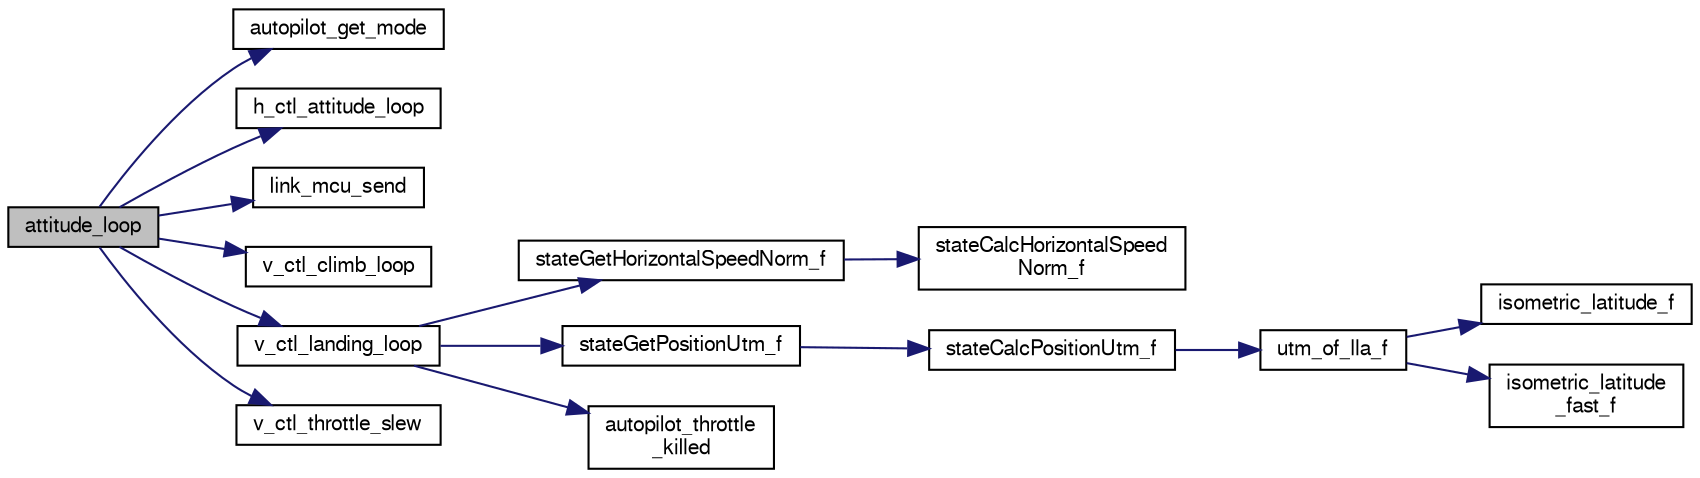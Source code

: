 digraph "attitude_loop"
{
  edge [fontname="FreeSans",fontsize="10",labelfontname="FreeSans",labelfontsize="10"];
  node [fontname="FreeSans",fontsize="10",shape=record];
  rankdir="LR";
  Node1 [label="attitude_loop",height=0.2,width=0.4,color="black", fillcolor="grey75", style="filled", fontcolor="black"];
  Node1 -> Node2 [color="midnightblue",fontsize="10",style="solid",fontname="FreeSans"];
  Node2 [label="autopilot_get_mode",height=0.2,width=0.4,color="black", fillcolor="white", style="filled",URL="$autopilot_8c.html#a23af2ac2d4bcb9b71c869a409de61cc4",tooltip="get autopilot mode "];
  Node1 -> Node3 [color="midnightblue",fontsize="10",style="solid",fontname="FreeSans"];
  Node3 [label="h_ctl_attitude_loop",height=0.2,width=0.4,color="black", fillcolor="white", style="filled",URL="$stabilization__adaptive_8c.html#a86f0d47644538be1345aab19c7dc3de4"];
  Node1 -> Node4 [color="midnightblue",fontsize="10",style="solid",fontname="FreeSans"];
  Node4 [label="link_mcu_send",height=0.2,width=0.4,color="black", fillcolor="white", style="filled",URL="$link__mcu__can_8h.html#ad2f41351eb7b54410360a1e9f1f2407a"];
  Node1 -> Node5 [color="midnightblue",fontsize="10",style="solid",fontname="FreeSans"];
  Node5 [label="v_ctl_climb_loop",height=0.2,width=0.4,color="black", fillcolor="white", style="filled",URL="$energy__ctrl_8c.html#a38f0bbceda8812281fc650c2c1aac6c8",tooltip="Auto-throttle inner loop. "];
  Node1 -> Node6 [color="midnightblue",fontsize="10",style="solid",fontname="FreeSans"];
  Node6 [label="v_ctl_landing_loop",height=0.2,width=0.4,color="black", fillcolor="white", style="filled",URL="$guidance__common_8h.html#a130f49d9941f156bb04aa94122b167d0"];
  Node6 -> Node7 [color="midnightblue",fontsize="10",style="solid",fontname="FreeSans"];
  Node7 [label="stateGetHorizontalSpeedNorm_f",height=0.2,width=0.4,color="black", fillcolor="white", style="filled",URL="$group__state__velocity.html#ga1396b84069296dc0353f25281a472c08",tooltip="Get norm of horizontal ground speed (float). "];
  Node7 -> Node8 [color="midnightblue",fontsize="10",style="solid",fontname="FreeSans"];
  Node8 [label="stateCalcHorizontalSpeed\lNorm_f",height=0.2,width=0.4,color="black", fillcolor="white", style="filled",URL="$group__state__velocity.html#ga990849172b82f2e3bc1ab9da2395c9c4"];
  Node6 -> Node9 [color="midnightblue",fontsize="10",style="solid",fontname="FreeSans"];
  Node9 [label="stateGetPositionUtm_f",height=0.2,width=0.4,color="black", fillcolor="white", style="filled",URL="$group__state__position.html#ga7488f3b1e3afa9515541c0130278bdac",tooltip="Get position in UTM coordinates (float). "];
  Node9 -> Node10 [color="midnightblue",fontsize="10",style="solid",fontname="FreeSans"];
  Node10 [label="stateCalcPositionUtm_f",height=0.2,width=0.4,color="black", fillcolor="white", style="filled",URL="$group__state__position.html#ga6893f5e3d84e0464d2bc6fc86a08f16d"];
  Node10 -> Node11 [color="midnightblue",fontsize="10",style="solid",fontname="FreeSans"];
  Node11 [label="utm_of_lla_f",height=0.2,width=0.4,color="black", fillcolor="white", style="filled",URL="$pprz__geodetic__float_8c.html#af99d4775df518f30b741b49c26eceedd"];
  Node11 -> Node12 [color="midnightblue",fontsize="10",style="solid",fontname="FreeSans"];
  Node12 [label="isometric_latitude_f",height=0.2,width=0.4,color="black", fillcolor="white", style="filled",URL="$pprz__geodetic__float_8c.html#a25c5bd31de0ea0d0caf14a0d217ad3ea"];
  Node11 -> Node13 [color="midnightblue",fontsize="10",style="solid",fontname="FreeSans"];
  Node13 [label="isometric_latitude\l_fast_f",height=0.2,width=0.4,color="black", fillcolor="white", style="filled",URL="$pprz__geodetic__float_8c.html#a21ea1b369f7d4abd984fb89c488dde24"];
  Node6 -> Node14 [color="midnightblue",fontsize="10",style="solid",fontname="FreeSans"];
  Node14 [label="autopilot_throttle\l_killed",height=0.2,width=0.4,color="black", fillcolor="white", style="filled",URL="$autopilot_8c.html#ad0636a1ccc27b07219072341aec524d8",tooltip="get kill status "];
  Node1 -> Node15 [color="midnightblue",fontsize="10",style="solid",fontname="FreeSans"];
  Node15 [label="v_ctl_throttle_slew",height=0.2,width=0.4,color="black", fillcolor="white", style="filled",URL="$energy__ctrl_8c.html#a7fefa3c115f6c0f7453db6c2edd2dbbb",tooltip="Computes slewed throttle from throttle setpoint called at 20Hz. "];
}
